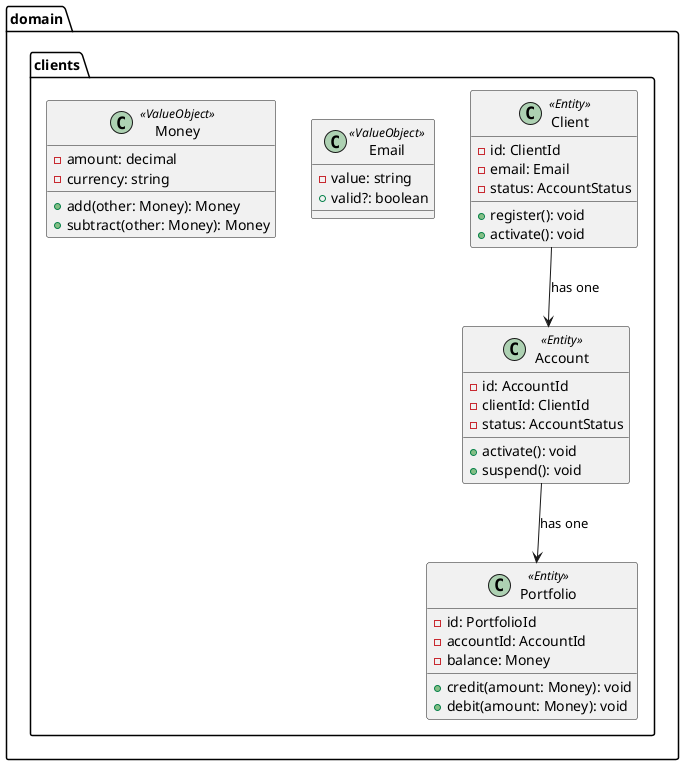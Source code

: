 @startuml
package "domain.clients" {
    class Client <<Entity>> {
        - id: ClientId
        - email: Email
        - status: AccountStatus
        + register(): void
        + activate(): void
    }


    class Account <<Entity>> {
    - id: AccountId
    - clientId: ClientId
    - status: AccountStatus
    + activate(): void
    + suspend(): void
}

class Portfolio <<Entity>> {
    - id: PortfolioId
    - accountId: AccountId
    - balance: Money
    + credit(amount: Money): void
    + debit(amount: Money): void
}

class Email <<ValueObject>> {
    - value: string
    + valid?: boolean
}

class Money <<ValueObject>> {
    - amount: decimal
    - currency: string
    + add(other: Money): Money
    + subtract(other: Money): Money
}

    Client --> Account : has one
    Account --> Portfolio : has one
}
@enduml